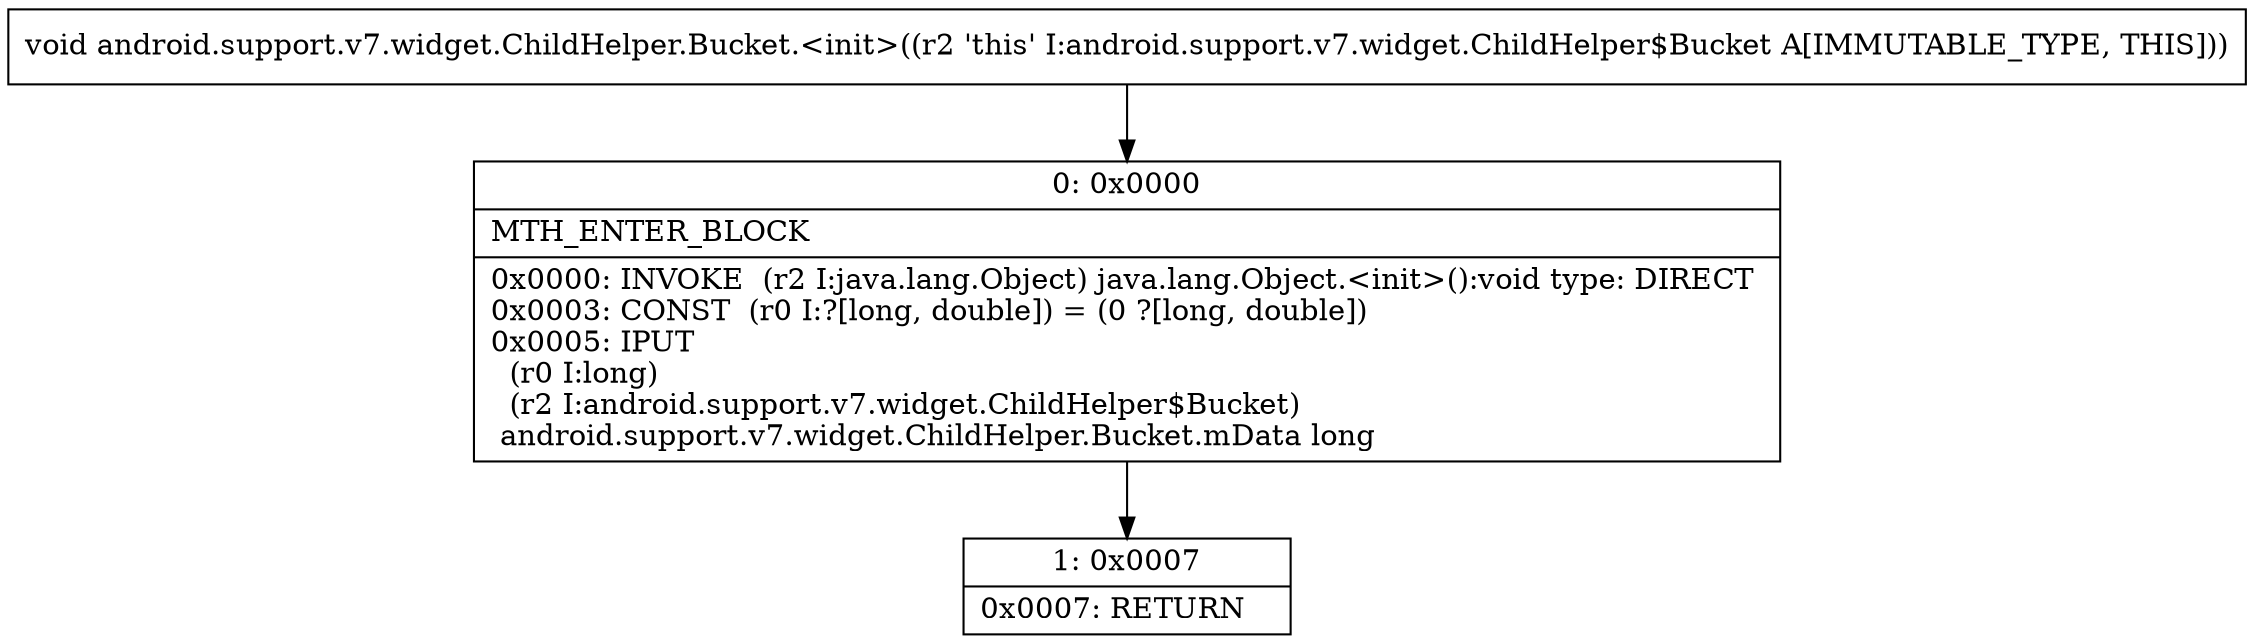 digraph "CFG forandroid.support.v7.widget.ChildHelper.Bucket.\<init\>()V" {
Node_0 [shape=record,label="{0\:\ 0x0000|MTH_ENTER_BLOCK\l|0x0000: INVOKE  (r2 I:java.lang.Object) java.lang.Object.\<init\>():void type: DIRECT \l0x0003: CONST  (r0 I:?[long, double]) = (0 ?[long, double]) \l0x0005: IPUT  \l  (r0 I:long)\l  (r2 I:android.support.v7.widget.ChildHelper$Bucket)\l android.support.v7.widget.ChildHelper.Bucket.mData long \l}"];
Node_1 [shape=record,label="{1\:\ 0x0007|0x0007: RETURN   \l}"];
MethodNode[shape=record,label="{void android.support.v7.widget.ChildHelper.Bucket.\<init\>((r2 'this' I:android.support.v7.widget.ChildHelper$Bucket A[IMMUTABLE_TYPE, THIS])) }"];
MethodNode -> Node_0;
Node_0 -> Node_1;
}

